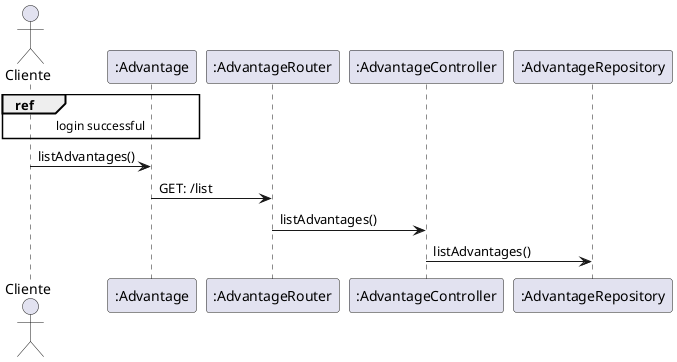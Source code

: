 @startuml

actor "Cliente" as cliente
participant ":Advantage" as ad
participant ":AdvantageRouter" as adRouter
participant ":AdvantageController" as adController
participant ":AdvantageRepository" as adRepository

ref over cliente, ad: login successful

cliente -> ad : listAdvantages()
ad -> adRouter : GET: /list
adRouter -> adController : listAdvantages()
adController -> adRepository : listAdvantages()

@enduml